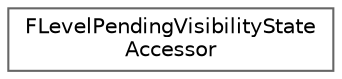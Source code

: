 digraph "Graphical Class Hierarchy"
{
 // INTERACTIVE_SVG=YES
 // LATEX_PDF_SIZE
  bgcolor="transparent";
  edge [fontname=Helvetica,fontsize=10,labelfontname=Helvetica,labelfontsize=10];
  node [fontname=Helvetica,fontsize=10,shape=box,height=0.2,width=0.4];
  rankdir="LR";
  Node0 [id="Node000000",label="FLevelPendingVisibilityState\lAccessor",height=0.2,width=0.4,color="grey40", fillcolor="white", style="filled",URL="$db/dff/structFLevelPendingVisibilityStateAccessor.html",tooltip=" "];
}
